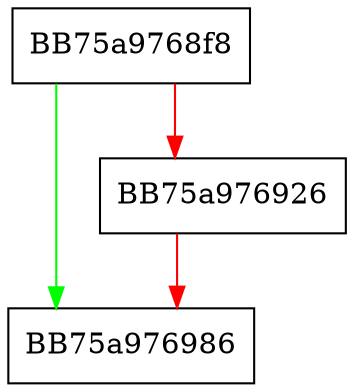 digraph _detect_and_report_using_cpu {
  node [shape="box"];
  graph [splines=ortho];
  BB75a9768f8 -> BB75a976986 [color="green"];
  BB75a9768f8 -> BB75a976926 [color="red"];
  BB75a976926 -> BB75a976986 [color="red"];
}